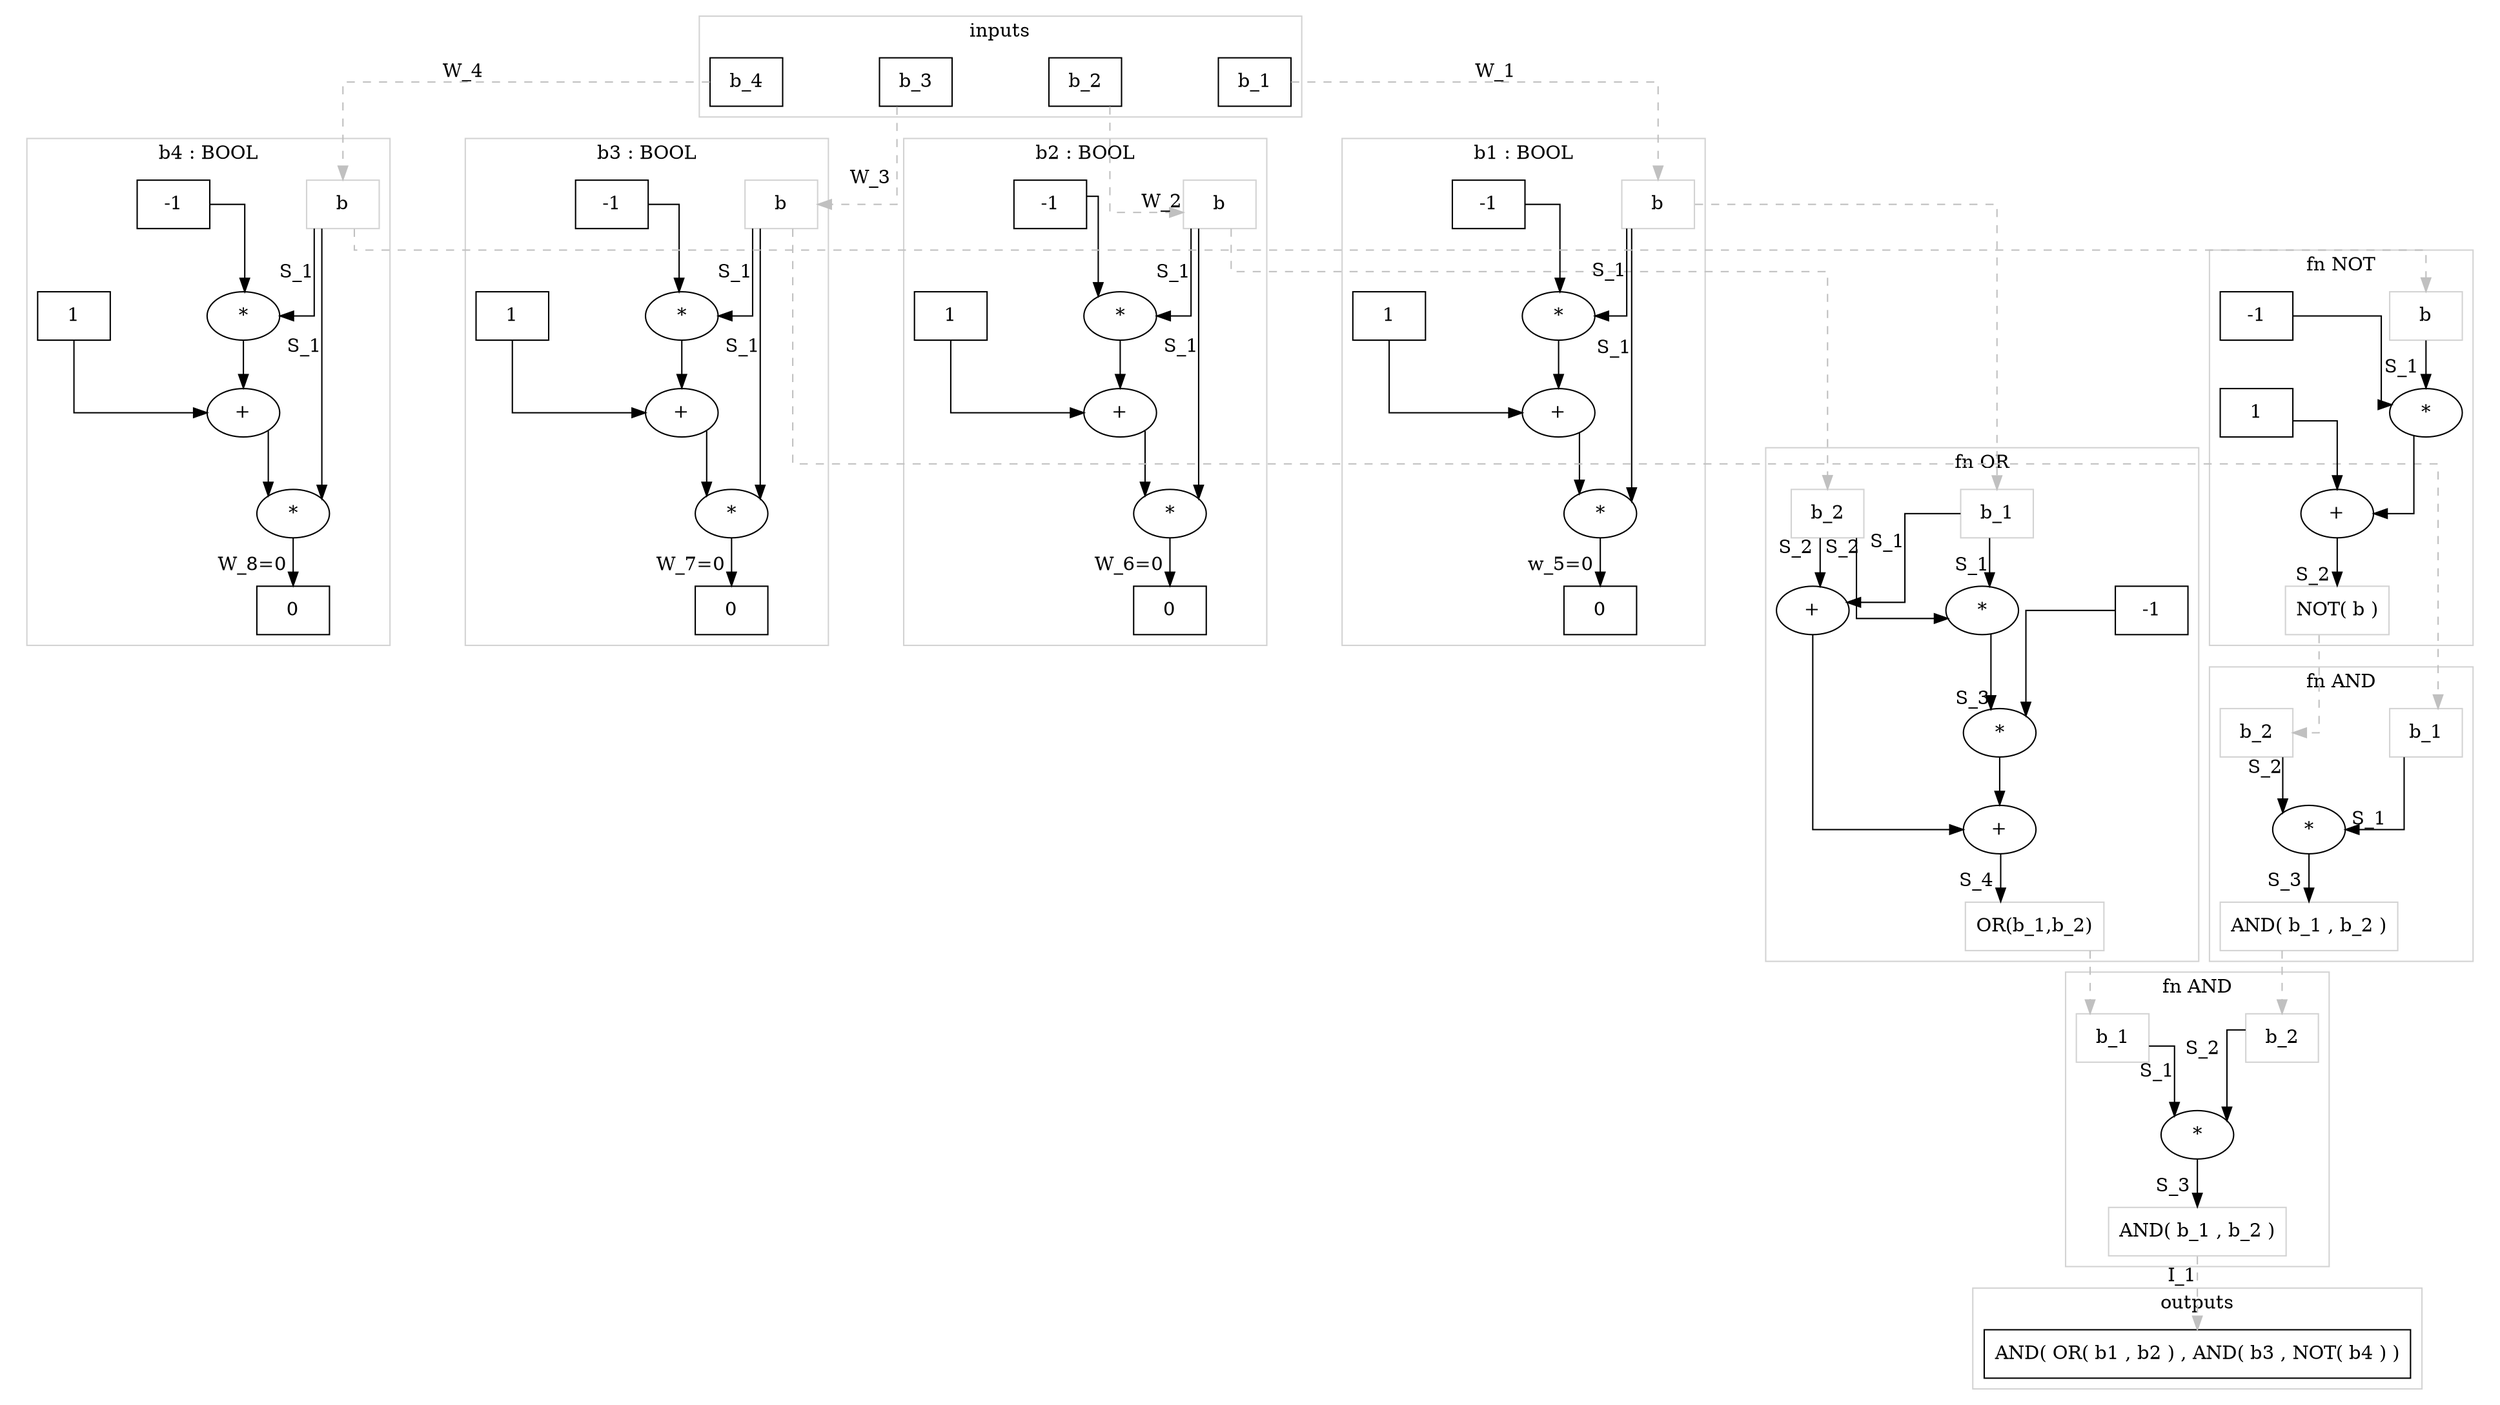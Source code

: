 digraph BOOLCOMPLEX {
	graph [center=true,
		forcelabels=true,
		nodesep=1.0,
		rankdir=TB,
		splines=ortho
	];
	subgraph clusterOUTPUT {
		graph [color=lightgray,
			label=outputs
		];
		nout1	[label="AND( OR( b1 , b2 ) , AND( b3 , NOT( b4 ) )",
			shape=box];
	}
	subgraph clusterINPUT {
		graph [color=lightgray,
			label=inputs
		];
		nb1	[label=b_1,
			shape=box];
		nb2	[label=b_2,
			shape=box];
		nb3	[label=b_3,
			shape=box];
		nb4	[label=b_4,
			shape=box];
	}
	subgraph clusterCONS {
		graph [color=white];
		subgraph clusterBCONS2 {
			graph [color=lightgray,
				label="b2 : BOOL"
			];
			nCONSB21	[color=lightgray,
				label=b,
				shape=box];
			nCONSB24	[label="*"];
			nCONSB21 -> nCONSB24	[xlabel=S_1];
			nCONSB26	[label="*"];
			nCONSB21 -> nCONSB26	[xlabel=S_1];
			nCONSB25	[label="+"];
			nCONSB24 -> nCONSB25;
			nCONSB27	[label=0,
				shape=box];
			nCONSB26 -> nCONSB27	[xlabel="W_6=0 "];
			nCONSB22	[label=1,
				shape=box];
			nCONSB22 -> nCONSB25;
			nCONSB25 -> nCONSB26;
			nCONSB23	[label=-1,
				shape=box];
			nCONSB23 -> nCONSB24;
		}
		subgraph clusterBCONS1 {
			graph [color=lightgray,
				label="b1 : BOOL"
			];
			nCONSB11	[color=lightgray,
				label=b,
				shape=box];
			nCONSB14	[label="*"];
			nCONSB11 -> nCONSB14	[xlabel=S_1];
			nCONSB16	[label="*"];
			nCONSB11 -> nCONSB16	[xlabel=S_1];
			nCONSB15	[label="+"];
			nCONSB14 -> nCONSB15;
			nCONSB17	[label=0,
				shape=box];
			nCONSB16 -> nCONSB17	[xlabel="w_5=0 "];
			nCONSB12	[label=1,
				shape=box];
			nCONSB12 -> nCONSB15;
			nCONSB15 -> nCONSB16;
			nCONSB13	[label=-1,
				shape=box];
			nCONSB13 -> nCONSB14;
		}
		subgraph clusterBCONS3 {
			graph [color=lightgray,
				label="b3 : BOOL"
			];
			nCONSB31	[color=lightgray,
				label=b,
				shape=box];
			nCONSB34	[label="*"];
			nCONSB31 -> nCONSB34	[xlabel=S_1];
			nCONSB36	[label="*"];
			nCONSB31 -> nCONSB36	[xlabel=S_1];
			nCONSB35	[label="+"];
			nCONSB34 -> nCONSB35;
			nCONSB37	[label=0,
				shape=box];
			nCONSB36 -> nCONSB37	[xlabel="W_7=0 "];
			nCONSB32	[label=1,
				shape=box];
			nCONSB32 -> nCONSB35;
			nCONSB35 -> nCONSB36;
			nCONSB33	[label=-1,
				shape=box];
			nCONSB33 -> nCONSB34;
		}
		subgraph clusterBCONS4 {
			graph [color=lightgray,
				label="b4 : BOOL"
			];
			nCONSB41	[color=lightgray,
				label=b,
				shape=box];
			nCONSB44	[label="*"];
			nCONSB41 -> nCONSB44	[xlabel=S_1];
			nCONSB46	[label="*"];
			nCONSB41 -> nCONSB46	[xlabel=S_1];
			nCONSB45	[label="+"];
			nCONSB44 -> nCONSB45;
			nCONSB47	[label=0,
				shape=box];
			nCONSB46 -> nCONSB47	[xlabel="W_8=0 "];
			nCONSB42	[label=1,
				shape=box];
			nCONSB42 -> nCONSB45;
			nCONSB45 -> nCONSB46;
			nCONSB43	[label=-1,
				shape=box];
			nCONSB43 -> nCONSB44;
		}
	}
	subgraph clusterCIRC {
		graph [color=white];
		subgraph clusterORb1b2 {
			graph [color=lightgray,
				label="fn OR"
			];
			nOR1	[color=lightgray,
				label=b_1,
				shape=box];
			nOR4	[label="*"];
			nOR1 -> nOR4	[xlabel=S_1];
			nOR6	[label="+"];
			nOR1 -> nOR6	[xlabel=S_1];
			nOR2	[color=lightgray,
				label=b_2,
				shape=box];
			nOR2 -> nOR4	[taillabel="S_2 "];
			nOR2 -> nOR6	[taillabel="S_2 "];
			nOR3	[label=-1,
				shape=box];
			nOR5	[label="*"];
			nOR3 -> nOR5;
			nOR4 -> nOR5	[headlabel=" S_3"];
			nOR7	[label="+"];
			nOR5 -> nOR7;
			nOR6 -> nOR7;
			nOR8	[color=lightgray,
				label="OR(b_1,b_2)",
				shape=box];
			nOR7 -> nOR8	[xlabel="S_4 "];
		}
		subgraph clusterANDb3NOTb4 {
			graph [color=lightgray,
				label="fn AND"
			];
			nAND21	[color=lightgray,
				label=b_1,
				shape=box];
			nAND23	[label="*"];
			nAND21 -> nAND23	[headlabel=" S_1"];
			nAND24	[color=lightgray,
				label="AND( b_1 , b_2 )",
				shape=box];
			nAND23 -> nAND24	[xlabel="S_3 "];
			nAND22	[color=lightgray,
				label=b_2,
				shape=box];
			nAND22 -> nAND23	[xlabel=S_2];
		}
		subgraph clusterNOTb4 {
			graph [color=lightgray,
				label="fn NOT"
			];
			nNOT1	[color=lightgray,
				label=b,
				shape=box];
			nNOT4	[label="*"];
			nNOT1 -> nNOT4	[xlabel="S_1 "];
			nNOT5	[label="+"];
			nNOT4 -> nNOT5;
			nNOT2	[label=-1,
				shape=box];
			nNOT2 -> nNOT4;
			nNOT3	[label=1,
				shape=box];
			nNOT3 -> nNOT5;
			nNOT6	[color=lightgray,
				label="NOT( b )",
				shape=box];
			nNOT5 -> nNOT6	[headlabel="S_2 "];
		}
		subgraph clusterAND1 {
			graph [color=lightgray,
				label="fn AND"
			];
			nAND1_1	[color=lightgray,
				label=b_1,
				shape=box];
			nAND1_3	[label="*"];
			nAND1_1 -> nAND1_3	[xlabel=S_1];
			nAND1_4	[color=lightgray,
				label="AND( b_1 , b_2 )",
				shape=box];
			nAND1_3 -> nAND1_4	[xlabel="S_3 "];
			nAND1_2	[color=lightgray,
				label=b_2,
				shape=box];
			nAND1_2 -> nAND1_3	[xlabel="S_2 "];
		}
		nOR8 -> nAND1_1	[color=grey,
			style=dashed];
		nAND24 -> nAND1_2	[color=grey,
			style=dashed];
		nNOT6 -> nAND22	[color=grey,
			style=dashed];
	}
	nb1 -> nCONSB11	[color=grey,
		style=dashed,
		xlabel=W_1];
	nb2 -> nCONSB21	[color=grey,
		headlabel=W_2,
		style=dashed];
	nb3 -> nCONSB31	[color=grey,
		style=dashed,
		xlabel="W_3 "];
	nb4 -> nCONSB41	[color=grey,
		style=dashed,
		xlabel=W_4];
	nCONSB11 -> nOR1	[color=grey,
		style=dashed];
	nCONSB21 -> nOR2	[color=grey,
		style=dashed];
	nCONSB31 -> nAND21	[color=grey,
		style=dashed];
	nCONSB41 -> nNOT1	[color=grey,
		style=dashed];
	nAND1_4 -> nout1	[color=grey,
		style=dashed,
		xlabel=I_1];
}
